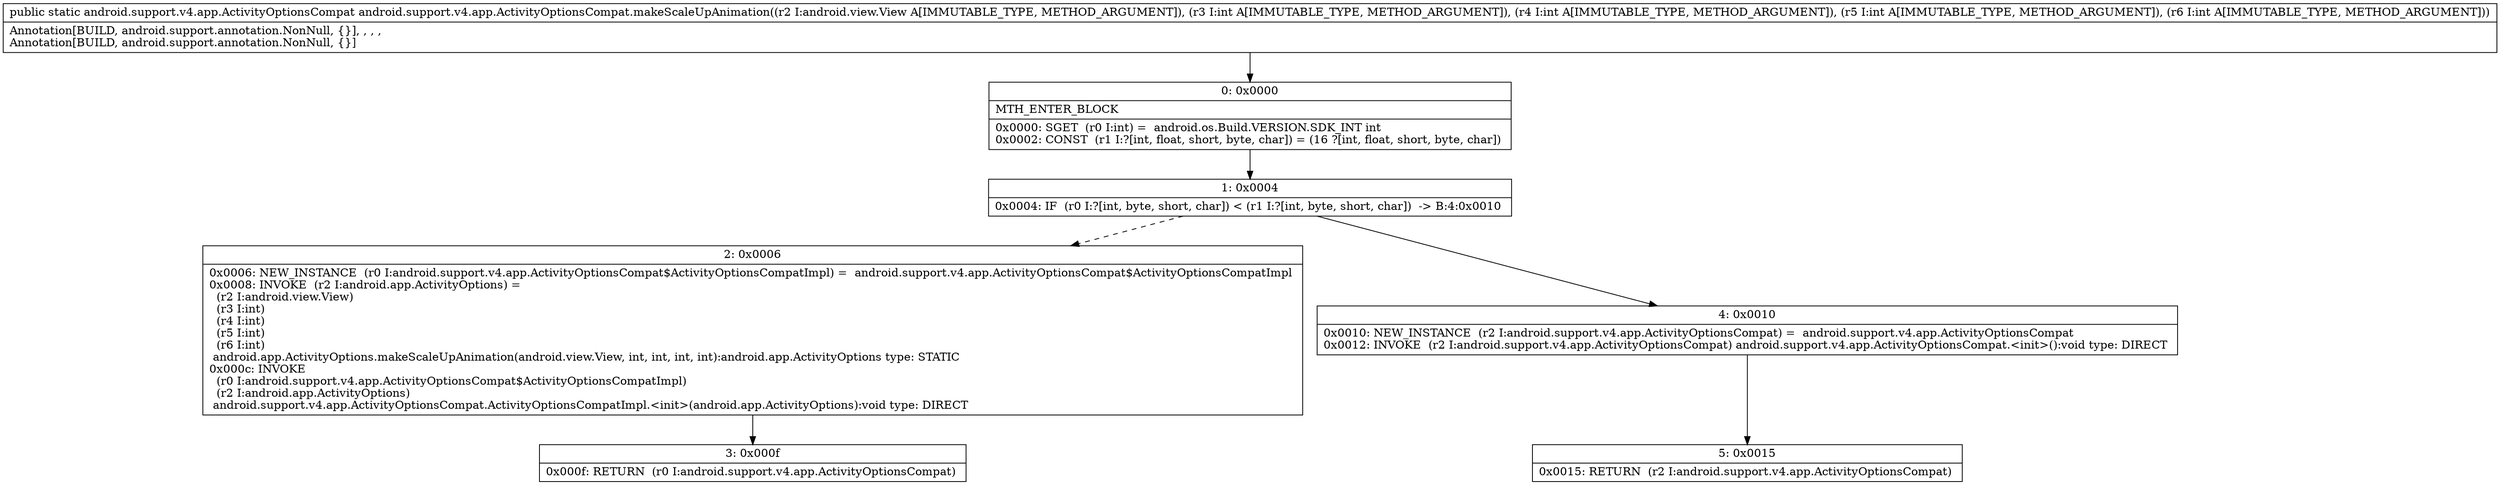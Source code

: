 digraph "CFG forandroid.support.v4.app.ActivityOptionsCompat.makeScaleUpAnimation(Landroid\/view\/View;IIII)Landroid\/support\/v4\/app\/ActivityOptionsCompat;" {
Node_0 [shape=record,label="{0\:\ 0x0000|MTH_ENTER_BLOCK\l|0x0000: SGET  (r0 I:int) =  android.os.Build.VERSION.SDK_INT int \l0x0002: CONST  (r1 I:?[int, float, short, byte, char]) = (16 ?[int, float, short, byte, char]) \l}"];
Node_1 [shape=record,label="{1\:\ 0x0004|0x0004: IF  (r0 I:?[int, byte, short, char]) \< (r1 I:?[int, byte, short, char])  \-\> B:4:0x0010 \l}"];
Node_2 [shape=record,label="{2\:\ 0x0006|0x0006: NEW_INSTANCE  (r0 I:android.support.v4.app.ActivityOptionsCompat$ActivityOptionsCompatImpl) =  android.support.v4.app.ActivityOptionsCompat$ActivityOptionsCompatImpl \l0x0008: INVOKE  (r2 I:android.app.ActivityOptions) = \l  (r2 I:android.view.View)\l  (r3 I:int)\l  (r4 I:int)\l  (r5 I:int)\l  (r6 I:int)\l android.app.ActivityOptions.makeScaleUpAnimation(android.view.View, int, int, int, int):android.app.ActivityOptions type: STATIC \l0x000c: INVOKE  \l  (r0 I:android.support.v4.app.ActivityOptionsCompat$ActivityOptionsCompatImpl)\l  (r2 I:android.app.ActivityOptions)\l android.support.v4.app.ActivityOptionsCompat.ActivityOptionsCompatImpl.\<init\>(android.app.ActivityOptions):void type: DIRECT \l}"];
Node_3 [shape=record,label="{3\:\ 0x000f|0x000f: RETURN  (r0 I:android.support.v4.app.ActivityOptionsCompat) \l}"];
Node_4 [shape=record,label="{4\:\ 0x0010|0x0010: NEW_INSTANCE  (r2 I:android.support.v4.app.ActivityOptionsCompat) =  android.support.v4.app.ActivityOptionsCompat \l0x0012: INVOKE  (r2 I:android.support.v4.app.ActivityOptionsCompat) android.support.v4.app.ActivityOptionsCompat.\<init\>():void type: DIRECT \l}"];
Node_5 [shape=record,label="{5\:\ 0x0015|0x0015: RETURN  (r2 I:android.support.v4.app.ActivityOptionsCompat) \l}"];
MethodNode[shape=record,label="{public static android.support.v4.app.ActivityOptionsCompat android.support.v4.app.ActivityOptionsCompat.makeScaleUpAnimation((r2 I:android.view.View A[IMMUTABLE_TYPE, METHOD_ARGUMENT]), (r3 I:int A[IMMUTABLE_TYPE, METHOD_ARGUMENT]), (r4 I:int A[IMMUTABLE_TYPE, METHOD_ARGUMENT]), (r5 I:int A[IMMUTABLE_TYPE, METHOD_ARGUMENT]), (r6 I:int A[IMMUTABLE_TYPE, METHOD_ARGUMENT]))  | Annotation[BUILD, android.support.annotation.NonNull, \{\}], , , , \lAnnotation[BUILD, android.support.annotation.NonNull, \{\}]\l}"];
MethodNode -> Node_0;
Node_0 -> Node_1;
Node_1 -> Node_2[style=dashed];
Node_1 -> Node_4;
Node_2 -> Node_3;
Node_4 -> Node_5;
}

